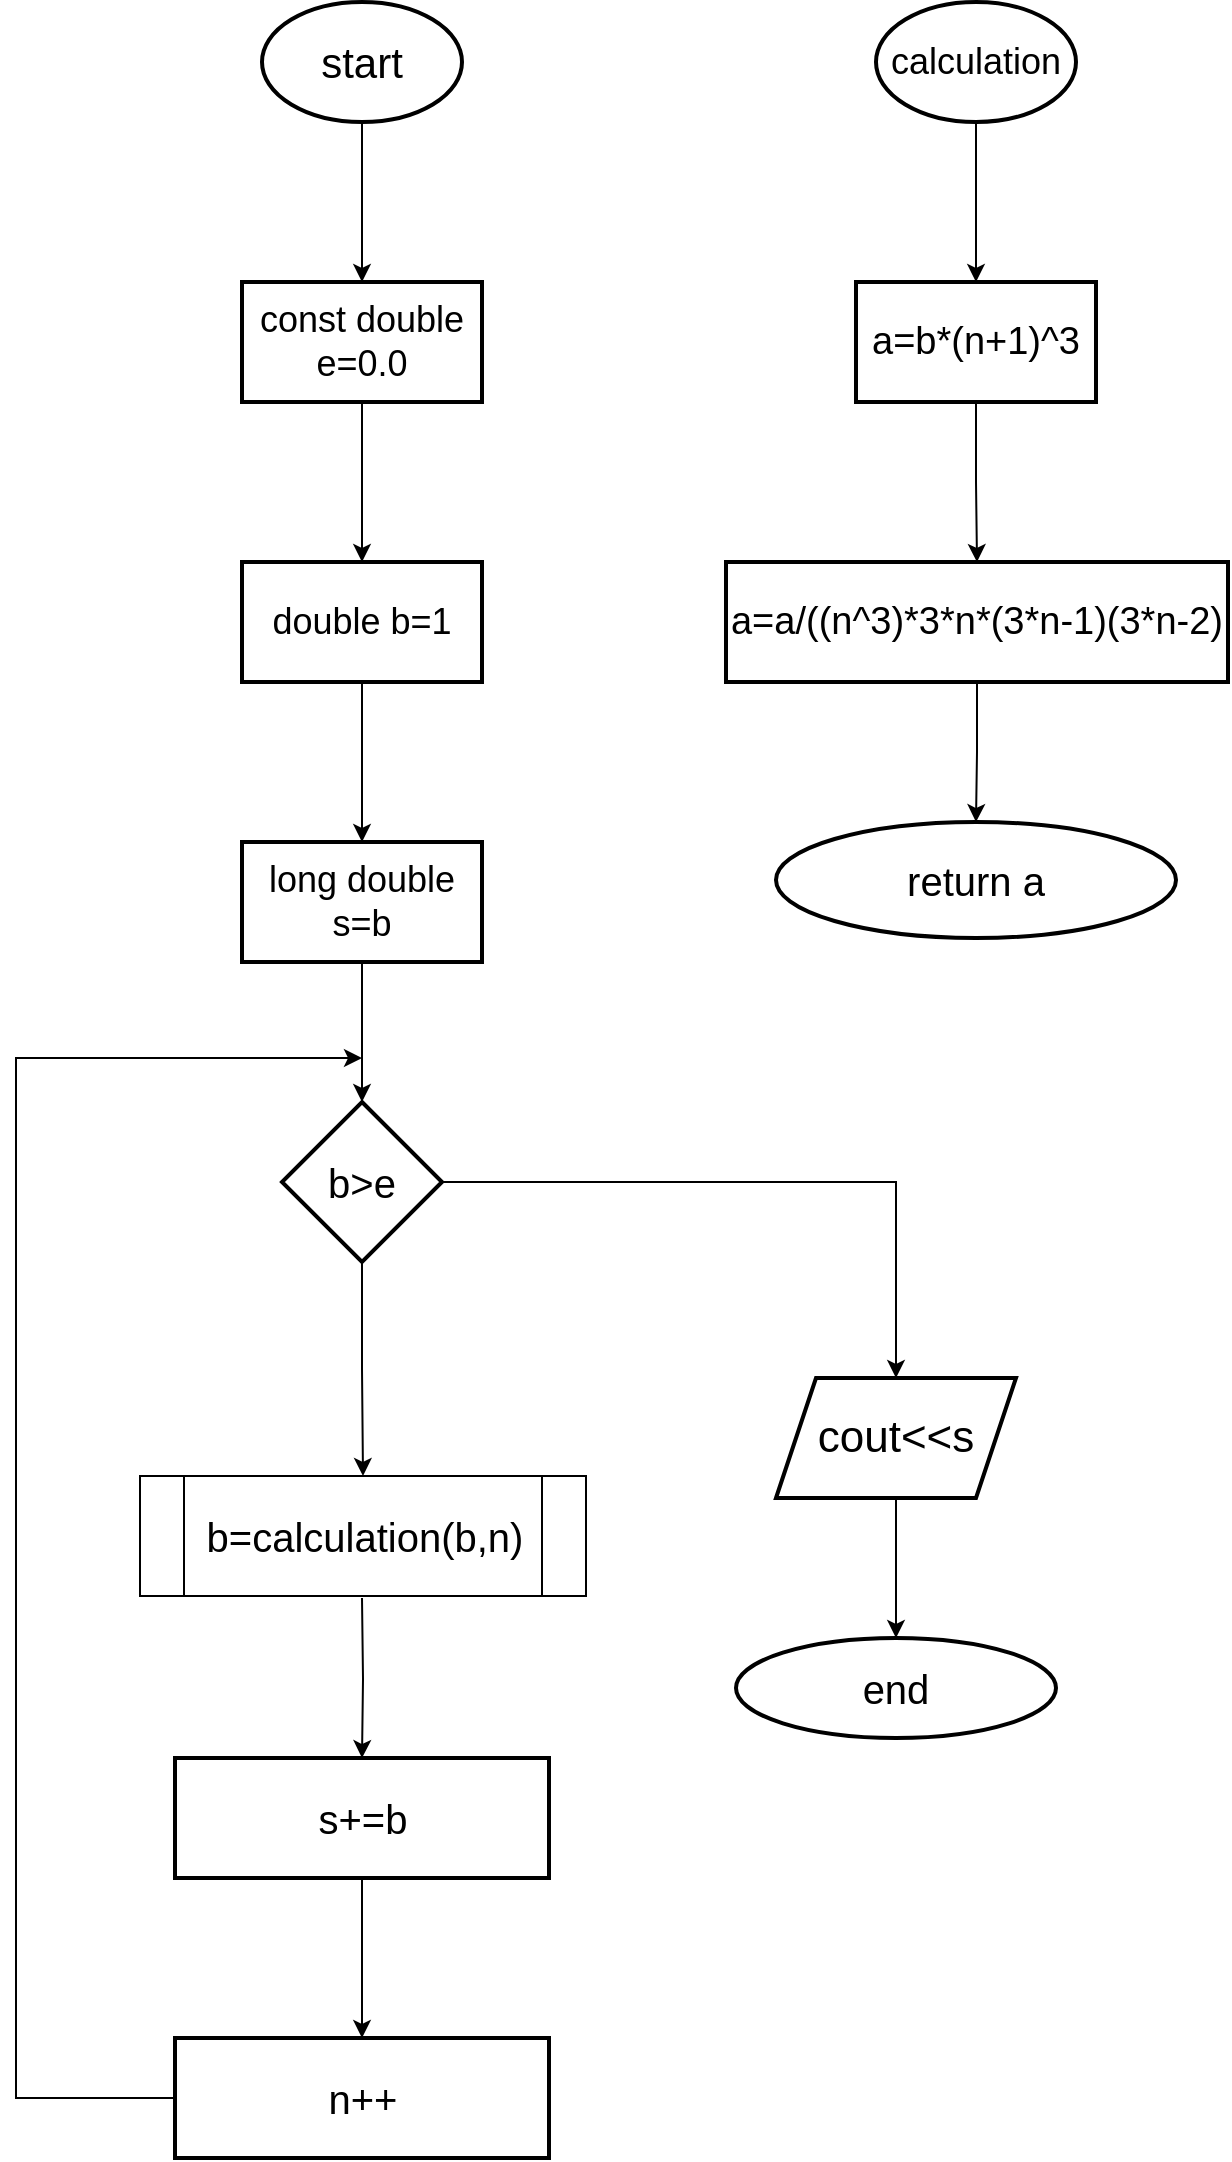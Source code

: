 <mxfile version="24.7.8">
  <diagram name="Сторінка-1" id="Hul2kPodv9lCve_B7gkY">
    <mxGraphModel dx="6273" dy="4293" grid="1" gridSize="10" guides="1" tooltips="1" connect="1" arrows="1" fold="1" page="1" pageScale="1" pageWidth="827" pageHeight="1169" math="0" shadow="0">
      <root>
        <mxCell id="0" />
        <mxCell id="1" parent="0" />
        <mxCell id="YNUZLhcweH1fDzlBkPfF-3" value="" style="edgeStyle=orthogonalEdgeStyle;rounded=0;orthogonalLoop=1;jettySize=auto;html=1;" parent="1" source="YNUZLhcweH1fDzlBkPfF-1" target="YNUZLhcweH1fDzlBkPfF-2" edge="1">
          <mxGeometry relative="1" as="geometry" />
        </mxCell>
        <mxCell id="YNUZLhcweH1fDzlBkPfF-1" value="&lt;font style=&quot;font-size: 21px;&quot;&gt;start&lt;/font&gt;" style="strokeWidth=2;html=1;shape=mxgraph.flowchart.start_1;whiteSpace=wrap;" parent="1" vertex="1">
          <mxGeometry x="203" y="52" width="100" height="60" as="geometry" />
        </mxCell>
        <mxCell id="YNUZLhcweH1fDzlBkPfF-8" value="" style="edgeStyle=orthogonalEdgeStyle;rounded=0;orthogonalLoop=1;jettySize=auto;html=1;" parent="1" source="YNUZLhcweH1fDzlBkPfF-2" target="YNUZLhcweH1fDzlBkPfF-7" edge="1">
          <mxGeometry relative="1" as="geometry" />
        </mxCell>
        <mxCell id="YNUZLhcweH1fDzlBkPfF-2" value="&lt;font style=&quot;font-size: 18px;&quot;&gt;const double e=0.0&lt;/font&gt;" style="whiteSpace=wrap;html=1;strokeWidth=2;" parent="1" vertex="1">
          <mxGeometry x="193" y="192" width="120" height="60" as="geometry" />
        </mxCell>
        <mxCell id="YNUZLhcweH1fDzlBkPfF-10" value="" style="edgeStyle=orthogonalEdgeStyle;rounded=0;orthogonalLoop=1;jettySize=auto;html=1;" parent="1" source="YNUZLhcweH1fDzlBkPfF-7" target="YNUZLhcweH1fDzlBkPfF-9" edge="1">
          <mxGeometry relative="1" as="geometry" />
        </mxCell>
        <mxCell id="YNUZLhcweH1fDzlBkPfF-7" value="&lt;font style=&quot;font-size: 18px;&quot;&gt;double b=1&lt;/font&gt;" style="whiteSpace=wrap;html=1;strokeWidth=2;" parent="1" vertex="1">
          <mxGeometry x="193" y="332" width="120" height="60" as="geometry" />
        </mxCell>
        <mxCell id="YNUZLhcweH1fDzlBkPfF-12" value="" style="edgeStyle=orthogonalEdgeStyle;rounded=0;orthogonalLoop=1;jettySize=auto;html=1;" parent="1" source="YNUZLhcweH1fDzlBkPfF-9" target="YNUZLhcweH1fDzlBkPfF-11" edge="1">
          <mxGeometry relative="1" as="geometry" />
        </mxCell>
        <mxCell id="YNUZLhcweH1fDzlBkPfF-9" value="&lt;font style=&quot;font-size: 18px;&quot;&gt;long double s=b&lt;/font&gt;" style="whiteSpace=wrap;html=1;strokeWidth=2;" parent="1" vertex="1">
          <mxGeometry x="193" y="472" width="120" height="60" as="geometry" />
        </mxCell>
        <mxCell id="YNUZLhcweH1fDzlBkPfF-14" value="" style="edgeStyle=orthogonalEdgeStyle;rounded=0;orthogonalLoop=1;jettySize=auto;html=1;" parent="1" source="YNUZLhcweH1fDzlBkPfF-11" target="jNZaIF6bzCRxkMGJWJ5z-4" edge="1">
          <mxGeometry relative="1" as="geometry">
            <mxPoint x="253" y="790" as="targetPoint" />
          </mxGeometry>
        </mxCell>
        <mxCell id="YNUZLhcweH1fDzlBkPfF-23" value="" style="edgeStyle=orthogonalEdgeStyle;rounded=0;orthogonalLoop=1;jettySize=auto;html=1;" parent="1" source="YNUZLhcweH1fDzlBkPfF-11" target="YNUZLhcweH1fDzlBkPfF-22" edge="1">
          <mxGeometry relative="1" as="geometry" />
        </mxCell>
        <mxCell id="YNUZLhcweH1fDzlBkPfF-11" value="&lt;font style=&quot;font-size: 20px;&quot;&gt;b&amp;gt;e&lt;/font&gt;" style="rhombus;whiteSpace=wrap;html=1;strokeWidth=2;" parent="1" vertex="1">
          <mxGeometry x="213" y="602" width="80" height="80" as="geometry" />
        </mxCell>
        <mxCell id="YNUZLhcweH1fDzlBkPfF-18" value="" style="edgeStyle=orthogonalEdgeStyle;rounded=0;orthogonalLoop=1;jettySize=auto;html=1;" parent="1" target="YNUZLhcweH1fDzlBkPfF-17" edge="1">
          <mxGeometry relative="1" as="geometry">
            <mxPoint x="253" y="850" as="sourcePoint" />
          </mxGeometry>
        </mxCell>
        <mxCell id="YNUZLhcweH1fDzlBkPfF-20" value="" style="edgeStyle=orthogonalEdgeStyle;rounded=0;orthogonalLoop=1;jettySize=auto;html=1;" parent="1" source="YNUZLhcweH1fDzlBkPfF-17" target="YNUZLhcweH1fDzlBkPfF-19" edge="1">
          <mxGeometry relative="1" as="geometry" />
        </mxCell>
        <mxCell id="YNUZLhcweH1fDzlBkPfF-17" value="&lt;span style=&quot;font-size: 20px;&quot;&gt;s+=b&lt;/span&gt;" style="whiteSpace=wrap;html=1;strokeWidth=2;" parent="1" vertex="1">
          <mxGeometry x="159.5" y="930" width="187" height="60" as="geometry" />
        </mxCell>
        <mxCell id="YNUZLhcweH1fDzlBkPfF-21" style="edgeStyle=orthogonalEdgeStyle;rounded=0;orthogonalLoop=1;jettySize=auto;html=1;exitX=0;exitY=0.5;exitDx=0;exitDy=0;" parent="1" source="YNUZLhcweH1fDzlBkPfF-19" edge="1">
          <mxGeometry relative="1" as="geometry">
            <mxPoint x="253" y="580" as="targetPoint" />
            <mxPoint x="150" y="1100" as="sourcePoint" />
            <Array as="points">
              <mxPoint x="80" y="1100" />
              <mxPoint x="80" y="580" />
            </Array>
          </mxGeometry>
        </mxCell>
        <mxCell id="YNUZLhcweH1fDzlBkPfF-19" value="&lt;span style=&quot;font-size: 20px;&quot;&gt;n++&lt;/span&gt;" style="whiteSpace=wrap;html=1;strokeWidth=2;" parent="1" vertex="1">
          <mxGeometry x="159.5" y="1070" width="187" height="60" as="geometry" />
        </mxCell>
        <mxCell id="YNUZLhcweH1fDzlBkPfF-25" value="" style="edgeStyle=orthogonalEdgeStyle;rounded=0;orthogonalLoop=1;jettySize=auto;html=1;" parent="1" source="YNUZLhcweH1fDzlBkPfF-22" target="YNUZLhcweH1fDzlBkPfF-24" edge="1">
          <mxGeometry relative="1" as="geometry" />
        </mxCell>
        <mxCell id="YNUZLhcweH1fDzlBkPfF-22" value="&lt;span style=&quot;font-size: 22px;&quot;&gt;cout&amp;lt;&amp;lt;s&lt;/span&gt;" style="shape=parallelogram;perimeter=parallelogramPerimeter;whiteSpace=wrap;html=1;fixedSize=1;strokeWidth=2;" parent="1" vertex="1">
          <mxGeometry x="460" y="740" width="120" height="60" as="geometry" />
        </mxCell>
        <mxCell id="YNUZLhcweH1fDzlBkPfF-24" value="&lt;font style=&quot;font-size: 20px;&quot;&gt;end&lt;/font&gt;" style="ellipse;whiteSpace=wrap;html=1;strokeWidth=2;" parent="1" vertex="1">
          <mxGeometry x="440" y="870" width="160" height="50" as="geometry" />
        </mxCell>
        <mxCell id="YNUZLhcweH1fDzlBkPfF-28" value="" style="edgeStyle=orthogonalEdgeStyle;rounded=0;orthogonalLoop=1;jettySize=auto;html=1;" parent="1" source="YNUZLhcweH1fDzlBkPfF-26" target="YNUZLhcweH1fDzlBkPfF-27" edge="1">
          <mxGeometry relative="1" as="geometry" />
        </mxCell>
        <mxCell id="YNUZLhcweH1fDzlBkPfF-26" value="&lt;font style=&quot;font-size: 18px;&quot;&gt;calculation&lt;/font&gt;" style="strokeWidth=2;html=1;shape=mxgraph.flowchart.start_1;whiteSpace=wrap;" parent="1" vertex="1">
          <mxGeometry x="510" y="52" width="100" height="60" as="geometry" />
        </mxCell>
        <mxCell id="YNUZLhcweH1fDzlBkPfF-30" value="" style="edgeStyle=orthogonalEdgeStyle;rounded=0;orthogonalLoop=1;jettySize=auto;html=1;" parent="1" source="YNUZLhcweH1fDzlBkPfF-27" target="YNUZLhcweH1fDzlBkPfF-29" edge="1">
          <mxGeometry relative="1" as="geometry" />
        </mxCell>
        <mxCell id="YNUZLhcweH1fDzlBkPfF-27" value="&lt;font style=&quot;font-size: 19px;&quot;&gt;a=b*(n+1)^3&lt;/font&gt;" style="whiteSpace=wrap;html=1;strokeWidth=2;" parent="1" vertex="1">
          <mxGeometry x="500" y="192" width="120" height="60" as="geometry" />
        </mxCell>
        <mxCell id="YNUZLhcweH1fDzlBkPfF-32" value="" style="edgeStyle=orthogonalEdgeStyle;rounded=0;orthogonalLoop=1;jettySize=auto;html=1;" parent="1" source="YNUZLhcweH1fDzlBkPfF-29" target="YNUZLhcweH1fDzlBkPfF-31" edge="1">
          <mxGeometry relative="1" as="geometry" />
        </mxCell>
        <mxCell id="YNUZLhcweH1fDzlBkPfF-29" value="&lt;font style=&quot;font-size: 19px;&quot;&gt;a=a/((n^3)*3*n*(3*n-1)(3*n-2)&lt;/font&gt;" style="whiteSpace=wrap;html=1;strokeWidth=2;" parent="1" vertex="1">
          <mxGeometry x="435" y="332" width="251" height="60" as="geometry" />
        </mxCell>
        <mxCell id="YNUZLhcweH1fDzlBkPfF-31" value="&lt;font style=&quot;font-size: 20px;&quot;&gt;return a&lt;/font&gt;" style="ellipse;whiteSpace=wrap;html=1;strokeWidth=2;" parent="1" vertex="1">
          <mxGeometry x="460" y="462" width="200" height="58" as="geometry" />
        </mxCell>
        <mxCell id="jNZaIF6bzCRxkMGJWJ5z-4" value="&lt;span style=&quot;font-size: 20px;&quot;&gt;b=calculation(b,n)&lt;/span&gt;" style="shape=process;whiteSpace=wrap;html=1;backgroundOutline=1;" vertex="1" parent="1">
          <mxGeometry x="142" y="789" width="223" height="60" as="geometry" />
        </mxCell>
      </root>
    </mxGraphModel>
  </diagram>
</mxfile>
